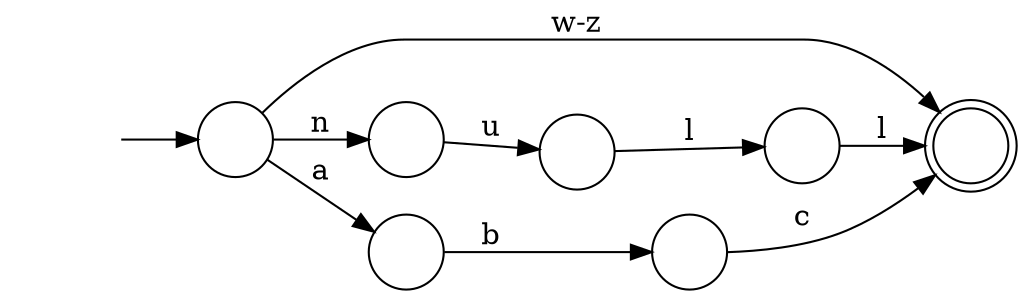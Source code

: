 digraph Automaton {
  rankdir = LR;
  0 [shape=circle,label=""];
  0 -> 3 [label="c"]
  1 [shape=circle,label=""];
  initial [shape=plaintext,label=""];
  initial -> 1
  1 -> 6 [label="n"]
  1 -> 2 [label="a"]
  1 -> 3 [label="w-z"]
  2 [shape=circle,label=""];
  2 -> 0 [label="b"]
  3 [shape=doublecircle,label=""];
  4 [shape=circle,label=""];
  4 -> 5 [label="l"]
  5 [shape=circle,label=""];
  5 -> 3 [label="l"]
  6 [shape=circle,label=""];
  6 -> 4 [label="u"]
}


